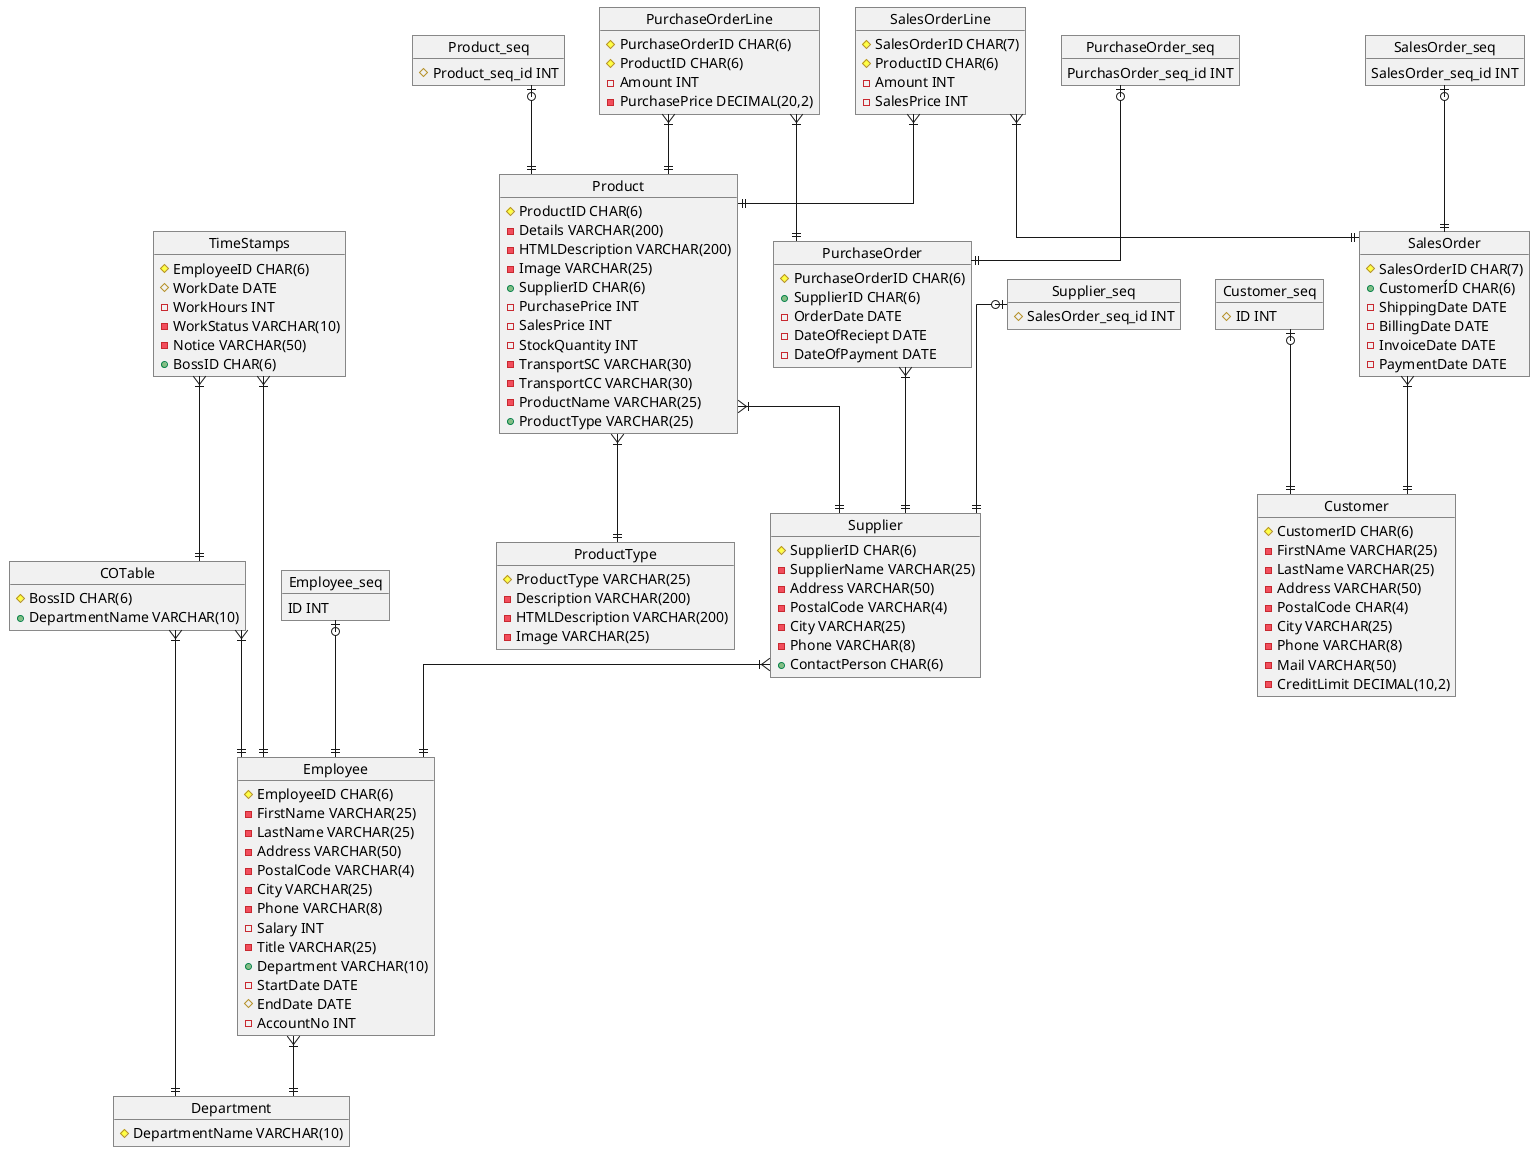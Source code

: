 @startuml

skinparam linetype ortho

object COTable {
    # BossID CHAR(6)
    + DepartmentName VARCHAR(10)
}

object Customer {
    # CustomerID CHAR(6)
    - FirstNAme VARCHAR(25)
    - LastName VARCHAR(25)
    - Address VARCHAR(50)
    - PostalCode CHAR(4)
    - City VARCHAR(25)
    - Phone VARCHAR(8)
    - Mail VARCHAR(50)
    - CreditLimit DECIMAL(10,2)
}

object Customer_seq {
    # ID INT
}

object Department {
    # DepartmentName VARCHAR(10)
}

object Employee {
    # EmployeeID CHAR(6)
    - FirstName VARCHAR(25)
    - LastName VARCHAR(25)
    - Address VARCHAR(50)
    - PostalCode VARCHAR(4)
    - City VARCHAR(25)
    - Phone VARCHAR(8)
    - Salary INT
    - Title VARCHAR(25)
    + Department VARCHAR(10)
    - StartDate DATE
    # EndDate DATE
    - AccountNo INT
}

object Employee_seq {
    ID INT
}

object Product {
    # ProductID CHAR(6)
    - Details VARCHAR(200)
    - HTMLDescription VARCHAR(200)
    - Image VARCHAR(25)
    + SupplierID CHAR(6)
    - PurchasePrice INT
    - SalesPrice INT
    - StockQuantity INT
    - TransportSC VARCHAR(30)
    - TransportCC VARCHAR(30)
    - ProductName VARCHAR(25)
    + ProductType VARCHAR(25)
}

object Product_seq {
    # Product_seq_id INT
}

object ProductType {
    # ProductType VARCHAR(25)
    - Description VARCHAR(200)
    - HTMLDescription VARCHAR(200)
    - Image VARCHAR(25)
}

object PurchaseOrder {
    # PurchaseOrderID CHAR(6)
    + SupplierID CHAR(6)
    - OrderDate DATE
    - DateOfReciept DATE
    - DateOfPayment DATE
}

object PurchaseOrder_seq {
    PurchasOrder_seq_id INT
}

object PurchaseOrderLine {
    # PurchaseOrderID CHAR(6)
    # ProductID CHAR(6)
    - Amount INT
    - PurchasePrice DECIMAL(20,2)
}

object SalesOrder {
    # SalesOrderID CHAR(7)
    + CustomerÍD CHAR(6)
    - ShippingDate DATE
    - BillingDate DATE
    - InvoiceDate DATE
    - PaymentDate DATE
}

object SalesOrder_seq {
    SalesOrder_seq_id INT
}

object SalesOrderLine {
    # SalesOrderID CHAR(7)
    # ProductID CHAR(6)
    - Amount INT
    - SalesPrice INT
}

object Supplier {
    # SupplierID CHAR(6)
    - SupplierName VARCHAR(25)
    - Address VARCHAR(50)
    - PostalCode VARCHAR(4)
    - City VARCHAR(25)
    - Phone VARCHAR(8)
    + ContactPerson CHAR(6)
}

object Supplier_seq {
    # SalesOrder_seq_id INT
}

object TimeStamps {
    # EmployeeID CHAR(6)
    # WorkDate DATE
    - WorkHours INT
    - WorkStatus VARCHAR(10)
    - Notice VARCHAR(50)
    + BossID CHAR(6)
}


COTable }|--|| Employee
COTable }|--|| Department

Employee }|--|| Department

Product }|--|| Supplier
Product }|--|| ProductType

PurchaseOrder }|--|| Supplier

PurchaseOrderLine }|--|| PurchaseOrder
PurchaseOrderLine }|--|| Product

SalesOrder }|--|| Customer

SalesOrderLine }|--|| SalesOrder
SalesOrderLine }|--|| Product

Supplier }|--|| Employee

TimeStamps }|--|| Employee
TimeStamps }|--|| COTable

Customer_seq |o--|| Customer
Employee_seq |o--|| Employee
Product_seq |o--|| Product
PurchaseOrder_seq |o--|| PurchaseOrder
SalesOrder_seq |o--|| SalesOrder
Supplier_seq |o--|| Supplier


@enduml
